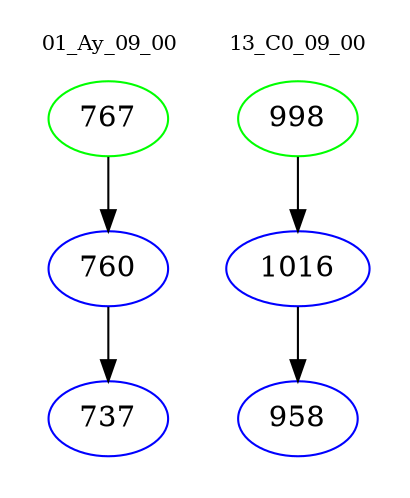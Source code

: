 digraph{
subgraph cluster_0 {
color = white
label = "01_Ay_09_00";
fontsize=10;
T0_767 [label="767", color="green"]
T0_767 -> T0_760 [color="black"]
T0_760 [label="760", color="blue"]
T0_760 -> T0_737 [color="black"]
T0_737 [label="737", color="blue"]
}
subgraph cluster_1 {
color = white
label = "13_C0_09_00";
fontsize=10;
T1_998 [label="998", color="green"]
T1_998 -> T1_1016 [color="black"]
T1_1016 [label="1016", color="blue"]
T1_1016 -> T1_958 [color="black"]
T1_958 [label="958", color="blue"]
}
}
